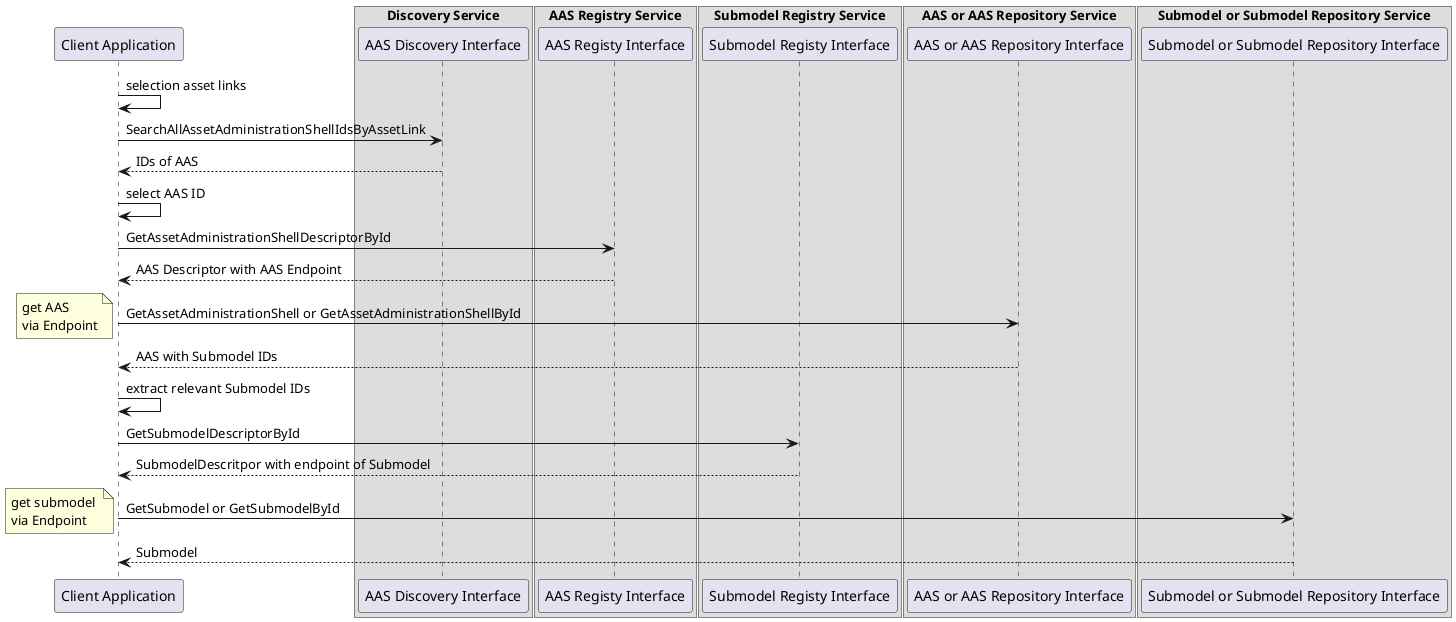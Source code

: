 @startuml

participant Client as "Client Application"


box "Discovery Service"
  participant AASDiscovery as "AAS Discovery Interface"
end box

box "AAS Registry Service"
   participant AASRegistry as "AAS Registy Interface"
end box

box "Submodel Registry Service"
   participant SMRegistry as "Submodel Registy Interface"
end box

box "AAS or AAS Repository Service"
  participant iAAS as "AAS or AAS Repository Interface"
end box

box "Submodel or Submodel Repository Service"
  participant iSM as "Submodel or Submodel Repository Interface"
end box



Client -> Client : selection asset links

Client -> AASDiscovery: SearchAllAssetAdministrationShellIdsByAssetLink
Client <-- AASDiscovery : IDs of AAS
Client -> Client : select AAS ID


Client -> AASRegistry : GetAssetAdministrationShellDescriptorById
Client <-- AASRegistry : AAS Descriptor with AAS Endpoint

Client -> iAAS : GetAssetAdministrationShell or GetAssetAdministrationShellById
note left
get AAS 
via Endpoint
end note
Client <-- iAAS : AAS with Submodel IDs
Client -> Client : extract relevant Submodel IDs

Client -> SMRegistry : GetSubmodelDescriptorById
Client <-- SMRegistry: SubmodelDescritpor with endpoint of Submodel


Client -> iSM : GetSubmodel or GetSubmodelById
note left
get submodel 
via Endpoint
end note
Client <-- iSM : Submodel



@enduml
